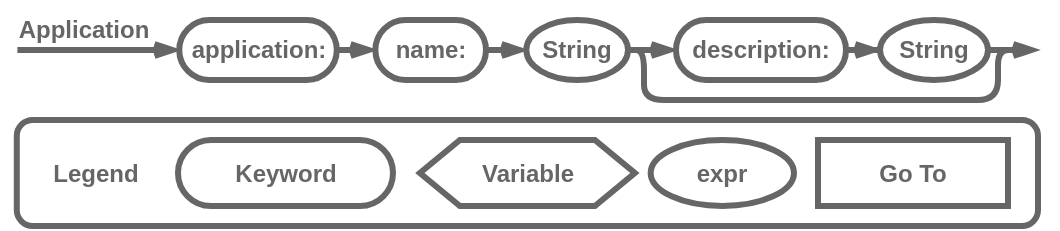 <mxfile version="22.1.16" type="device">
  <diagram name="Page-1" id="lv2RBA-2qfxnkMvO_x3A">
    <mxGraphModel dx="584" dy="907" grid="1" gridSize="10" guides="1" tooltips="1" connect="1" arrows="1" fold="1" page="1" pageScale="1" pageWidth="850" pageHeight="1100" math="0" shadow="0">
      <root>
        <mxCell id="0" />
        <mxCell id="1" parent="0" />
        <mxCell id="MEt0MIwIxQcFvyBTdbw6-34" style="edgeStyle=orthogonalEdgeStyle;shape=connector;curved=0;rounded=0;orthogonalLoop=1;jettySize=auto;html=1;exitX=0;exitY=0.5;exitDx=0;exitDy=0;labelBackgroundColor=default;strokeColor=#666666;strokeWidth=3;align=center;verticalAlign=middle;fontFamily=Helvetica;fontSize=11;fontColor=default;endArrow=none;endFill=0;startArrow=openThin;startFill=0;" parent="1" source="MEt0MIwIxQcFvyBTdbw6-35" edge="1">
          <mxGeometry relative="1" as="geometry">
            <mxPoint x="1002.69" y="426" as="targetPoint" />
          </mxGeometry>
        </mxCell>
        <mxCell id="MEt0MIwIxQcFvyBTdbw6-35" value="&lt;b style=&quot;border-color: var(--border-color);&quot;&gt;&lt;font style=&quot;border-color: var(--border-color);&quot; color=&quot;#666666&quot;&gt;application:&lt;/font&gt;&lt;/b&gt;" style="rounded=1;whiteSpace=wrap;html=1;strokeColor=#666666;fontFamily=Helvetica;fontSize=12;fontColor=#143642;fillColor=#ffffff;arcSize=50;fontStyle=0;shadow=0;labelBackgroundColor=none;align=center;verticalAlign=middle;strokeWidth=3;" parent="1" vertex="1">
          <mxGeometry x="1083.63" y="411" width="78.76" height="30" as="geometry" />
        </mxCell>
        <mxCell id="MEt0MIwIxQcFvyBTdbw6-36" style="edgeStyle=orthogonalEdgeStyle;shape=connector;curved=0;rounded=0;orthogonalLoop=1;jettySize=auto;html=1;exitX=1;exitY=0.5;exitDx=0;exitDy=0;labelBackgroundColor=default;strokeColor=#666666;strokeWidth=3;align=center;verticalAlign=middle;fontFamily=Helvetica;fontSize=11;fontColor=default;endArrow=openThin;endFill=0;" parent="1" source="MEt0MIwIxQcFvyBTdbw6-46" edge="1">
          <mxGeometry relative="1" as="geometry">
            <mxPoint x="1513" y="426" as="targetPoint" />
            <mxPoint x="1499.0" y="426" as="sourcePoint" />
            <Array as="points" />
          </mxGeometry>
        </mxCell>
        <mxCell id="MEt0MIwIxQcFvyBTdbw6-37" value="&lt;b style=&quot;border-color: var(--border-color); color: rgb(51, 51, 51);&quot;&gt;&lt;font style=&quot;border-color: var(--border-color);&quot; color=&quot;#666666&quot;&gt;name:&lt;/font&gt;&lt;/b&gt;" style="rounded=1;whiteSpace=wrap;html=1;strokeColor=#666666;fontFamily=Helvetica;fontSize=12;fontColor=#143642;fillColor=#ffffff;arcSize=50;fontStyle=0;shadow=0;labelBackgroundColor=none;verticalAlign=middle;strokeWidth=3;" parent="1" vertex="1">
          <mxGeometry x="1181.69" y="411" width="55.31" height="30" as="geometry" />
        </mxCell>
        <mxCell id="MEt0MIwIxQcFvyBTdbw6-38" style="edgeStyle=orthogonalEdgeStyle;shape=connector;curved=0;rounded=0;orthogonalLoop=1;jettySize=auto;html=1;exitX=1;exitY=0.5;exitDx=0;exitDy=0;labelBackgroundColor=default;strokeColor=#666666;strokeWidth=3;align=center;verticalAlign=middle;fontFamily=Helvetica;fontSize=11;fontColor=default;endArrow=openThin;endFill=0;" parent="1" source="MEt0MIwIxQcFvyBTdbw6-35" target="MEt0MIwIxQcFvyBTdbw6-37" edge="1">
          <mxGeometry relative="1" as="geometry">
            <Array as="points">
              <mxPoint x="1193" y="426" />
              <mxPoint x="1193" y="426" />
            </Array>
          </mxGeometry>
        </mxCell>
        <mxCell id="MEt0MIwIxQcFvyBTdbw6-39" value="&lt;font size=&quot;1&quot; color=&quot;#666666&quot;&gt;&lt;b style=&quot;font-size: 12px;&quot;&gt;Application&lt;/b&gt;&lt;/font&gt;" style="text;html=1;strokeColor=none;fillColor=none;align=center;verticalAlign=middle;whiteSpace=wrap;rounded=0;fontSize=11;fontFamily=Helvetica;fontColor=#333333;" parent="1" vertex="1">
          <mxGeometry x="1006.39" y="401" width="60" height="30" as="geometry" />
        </mxCell>
        <mxCell id="MEt0MIwIxQcFvyBTdbw6-42" value="" style="edgeStyle=orthogonalEdgeStyle;shape=connector;curved=0;rounded=0;orthogonalLoop=1;jettySize=auto;html=1;exitX=1;exitY=0.5;exitDx=0;exitDy=0;labelBackgroundColor=default;strokeColor=#666666;strokeWidth=3;align=center;verticalAlign=middle;fontFamily=Helvetica;fontSize=11;fontColor=default;endArrow=openThin;endFill=0;" parent="1" source="MEt0MIwIxQcFvyBTdbw6-37" target="MEt0MIwIxQcFvyBTdbw6-41" edge="1">
          <mxGeometry relative="1" as="geometry">
            <mxPoint x="1512.69" y="426" as="targetPoint" />
            <mxPoint x="1253" y="426" as="sourcePoint" />
            <Array as="points">
              <mxPoint x="1253" y="426" />
              <mxPoint x="1253" y="426" />
            </Array>
          </mxGeometry>
        </mxCell>
        <mxCell id="MEt0MIwIxQcFvyBTdbw6-45" style="edgeStyle=orthogonalEdgeStyle;shape=connector;curved=0;rounded=1;orthogonalLoop=1;jettySize=auto;html=1;labelBackgroundColor=default;strokeColor=#666666;strokeWidth=3;align=center;verticalAlign=middle;fontFamily=Helvetica;fontSize=11;fontColor=default;endArrow=none;endFill=0;" parent="1" source="MEt0MIwIxQcFvyBTdbw6-41" edge="1">
          <mxGeometry relative="1" as="geometry">
            <mxPoint x="1503" y="426" as="targetPoint" />
            <Array as="points">
              <mxPoint x="1316" y="426" />
              <mxPoint x="1316" y="451" />
              <mxPoint x="1493" y="451" />
              <mxPoint x="1493" y="426" />
            </Array>
          </mxGeometry>
        </mxCell>
        <mxCell id="MEt0MIwIxQcFvyBTdbw6-41" value="&lt;b style=&quot;border-color: var(--border-color); color: rgb(51, 51, 51);&quot;&gt;&lt;font style=&quot;border-color: var(--border-color);&quot; color=&quot;#666666&quot;&gt;String&lt;/font&gt;&lt;/b&gt;" style="ellipse;whiteSpace=wrap;html=1;rounded=1;labelBackgroundColor=none;strokeColor=#666666;fontFamily=Helvetica;fontSize=12;fontColor=default;fillColor=default;container=0;strokeWidth=3;" parent="1" vertex="1">
          <mxGeometry x="1257.17" y="411" width="50.83" height="30" as="geometry" />
        </mxCell>
        <mxCell id="MEt0MIwIxQcFvyBTdbw6-44" value="" style="edgeStyle=orthogonalEdgeStyle;shape=connector;curved=0;rounded=0;orthogonalLoop=1;jettySize=auto;html=1;exitX=1;exitY=0.5;exitDx=0;exitDy=0;labelBackgroundColor=default;strokeColor=#666666;strokeWidth=3;align=center;verticalAlign=middle;fontFamily=Helvetica;fontSize=11;fontColor=default;endArrow=openThin;endFill=0;" parent="1" source="MEt0MIwIxQcFvyBTdbw6-41" target="MEt0MIwIxQcFvyBTdbw6-43" edge="1">
          <mxGeometry relative="1" as="geometry">
            <mxPoint x="1512.69" y="426" as="targetPoint" />
            <mxPoint x="1323" y="426" as="sourcePoint" />
            <Array as="points">
              <mxPoint x="1323" y="426" />
              <mxPoint x="1323" y="426" />
            </Array>
          </mxGeometry>
        </mxCell>
        <mxCell id="MEt0MIwIxQcFvyBTdbw6-43" value="&lt;b style=&quot;border-color: var(--border-color); color: rgb(51, 51, 51);&quot;&gt;&lt;font style=&quot;border-color: var(--border-color);&quot; color=&quot;#666666&quot;&gt;description:&lt;/font&gt;&lt;/b&gt;" style="rounded=1;whiteSpace=wrap;html=1;strokeColor=#666666;fontFamily=Helvetica;fontSize=12;fontColor=#143642;fillColor=#ffffff;arcSize=50;fontStyle=0;shadow=0;labelBackgroundColor=none;verticalAlign=middle;strokeWidth=3;" parent="1" vertex="1">
          <mxGeometry x="1332" y="411" width="85" height="30" as="geometry" />
        </mxCell>
        <mxCell id="MEt0MIwIxQcFvyBTdbw6-47" value="" style="edgeStyle=orthogonalEdgeStyle;shape=connector;curved=0;rounded=0;orthogonalLoop=1;jettySize=auto;html=1;exitX=1;exitY=0.5;exitDx=0;exitDy=0;labelBackgroundColor=default;strokeColor=#666666;strokeWidth=3;align=center;verticalAlign=middle;fontFamily=Helvetica;fontSize=11;fontColor=default;endArrow=openThin;endFill=0;" parent="1" source="MEt0MIwIxQcFvyBTdbw6-43" target="MEt0MIwIxQcFvyBTdbw6-46" edge="1">
          <mxGeometry relative="1" as="geometry">
            <mxPoint x="1512.69" y="426" as="targetPoint" />
            <mxPoint x="1433" y="426" as="sourcePoint" />
            <Array as="points">
              <mxPoint x="1433" y="426" />
              <mxPoint x="1433" y="426" />
            </Array>
          </mxGeometry>
        </mxCell>
        <mxCell id="MEt0MIwIxQcFvyBTdbw6-46" value="&lt;b style=&quot;border-color: var(--border-color); color: rgb(51, 51, 51);&quot;&gt;&lt;font style=&quot;border-color: var(--border-color);&quot; color=&quot;#666666&quot;&gt;String&lt;/font&gt;&lt;/b&gt;" style="ellipse;whiteSpace=wrap;html=1;rounded=1;labelBackgroundColor=none;strokeColor=#666666;fontFamily=Helvetica;fontSize=12;fontColor=default;fillColor=default;container=0;strokeWidth=3;" parent="1" vertex="1">
          <mxGeometry x="1434" y="411" width="54" height="30" as="geometry" />
        </mxCell>
        <mxCell id="MEt0MIwIxQcFvyBTdbw6-48" value="&lt;b style=&quot;border-color: var(--border-color); color: rgb(51, 51, 51); font-family: Helvetica; text-align: center;&quot;&gt;&lt;font style=&quot;border-color: var(--border-color);&quot; color=&quot;#666666&quot;&gt;&amp;nbsp; &amp;nbsp; &amp;nbsp;Legend&lt;/font&gt;&lt;/b&gt;" style="text;html=1;align=left;verticalAlign=middle;whiteSpace=wrap;rounded=1;fontFamily=Courier New;perimeterSpacing=6;shadow=0;fillColor=#ffffff;fontColor=#143642;strokeColor=#666666;labelBackgroundColor=none;container=0;strokeWidth=3;" parent="1" vertex="1">
          <mxGeometry x="1002.39" y="461" width="510.61" height="53" as="geometry" />
        </mxCell>
        <mxCell id="MEt0MIwIxQcFvyBTdbw6-49" value="&lt;b style=&quot;border-color: var(--border-color); color: rgb(51, 51, 51);&quot;&gt;&lt;font style=&quot;border-color: var(--border-color);&quot; color=&quot;#666666&quot;&gt;expr&lt;/font&gt;&lt;/b&gt;" style="ellipse;whiteSpace=wrap;html=1;rounded=1;labelBackgroundColor=none;strokeColor=#666666;fontFamily=Helvetica;fontSize=12;fontColor=default;fillColor=default;container=0;strokeWidth=3;" parent="1" vertex="1">
          <mxGeometry x="1319.33" y="471" width="71.667" height="33" as="geometry" />
        </mxCell>
        <mxCell id="MEt0MIwIxQcFvyBTdbw6-50" value="&lt;font color=&quot;#666666&quot;&gt;&lt;b&gt;Variable&lt;/b&gt;&lt;/font&gt;" style="shape=hexagon;perimeter=hexagonPerimeter2;whiteSpace=wrap;html=1;fixedSize=1;strokeColor=#666666;fontColor=#143642;fillColor=default;container=0;strokeWidth=3;" parent="1" vertex="1">
          <mxGeometry x="1203.94" y="471" width="107.5" height="33" as="geometry" />
        </mxCell>
        <mxCell id="MEt0MIwIxQcFvyBTdbw6-51" value="&lt;p&gt;&lt;b style=&quot;border-color: var(--border-color); color: rgb(51, 51, 51);&quot;&gt;&lt;font style=&quot;border-color: var(--border-color);&quot; color=&quot;#666666&quot;&gt;Keyword&lt;/font&gt;&lt;/b&gt;&lt;br&gt;&lt;/p&gt;" style="rounded=1;whiteSpace=wrap;html=1;arcSize=50;fontStyle=0;fillColor=#ffffff;strokeColor=#666666;labelBackgroundColor=none;fontColor=#143642;container=0;strokeWidth=3;" parent="1" vertex="1">
          <mxGeometry x="1082.996" y="471" width="107.5" height="33" as="geometry" />
        </mxCell>
        <mxCell id="MEt0MIwIxQcFvyBTdbw6-52" value="&lt;b style=&quot;border-color: var(--border-color); color: rgb(51, 51, 51);&quot;&gt;&lt;font style=&quot;border-color: var(--border-color);&quot; color=&quot;#666666&quot;&gt;Go To&lt;/font&gt;&lt;/b&gt;" style="rounded=1;whiteSpace=wrap;html=1;strokeColor=#666666;fontFamily=Helvetica;fontSize=12;fontColor=#143642;fillColor=#FFFFFF;arcSize=0;fontStyle=0;shadow=0;labelBackgroundColor=none;container=0;strokeWidth=3;" parent="1" vertex="1">
          <mxGeometry x="1402.995" y="471" width="95" height="33" as="geometry" />
        </mxCell>
      </root>
    </mxGraphModel>
  </diagram>
</mxfile>
